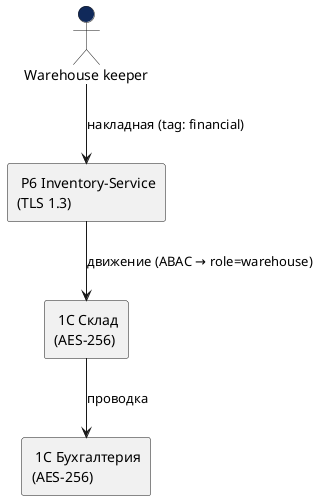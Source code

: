 @startuml DFD_E_secure
actor "Warehouse keeper" as WH #10295A

rectangle "<&oi_lock_locked> P6 Inventory-Service\n(TLS 1.3)" as P6

rectangle "<&oi_lock_locked> 1C Склад\n(AES-256)" as INV
rectangle "<&oi_lock_locked> 1C Бухгалтерия\n(AES-256)" as ACC

WH --> P6 : накладная (tag: financial)
P6 --> INV : движение (ABAC → role=warehouse)
INV --> ACC : проводка
@enduml
